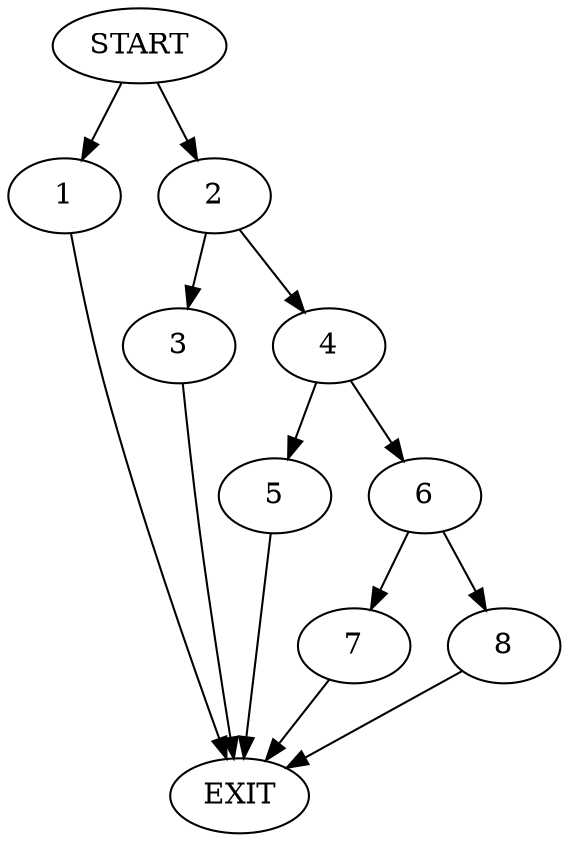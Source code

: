 digraph { 
0 [label="START"];
1;
2;
3;
4;
5;
6;
7;
8;
9[label="EXIT"];
0 -> 1;
0 -> 2;
1 -> 9;
2 -> 3;
2 -> 4;
3 -> 9;
4 -> 5;
4 -> 6;
5 -> 9;
6 -> 7;
6 -> 8;
7 -> 9;
8 -> 9;
}